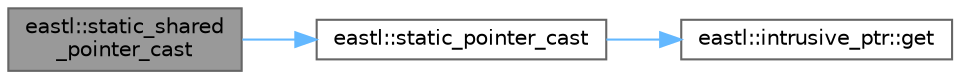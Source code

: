 digraph "eastl::static_shared_pointer_cast"
{
 // LATEX_PDF_SIZE
  bgcolor="transparent";
  edge [fontname=Helvetica,fontsize=10,labelfontname=Helvetica,labelfontsize=10];
  node [fontname=Helvetica,fontsize=10,shape=box,height=0.2,width=0.4];
  rankdir="LR";
  Node1 [id="Node000001",label="eastl::static_shared\l_pointer_cast",height=0.2,width=0.4,color="gray40", fillcolor="grey60", style="filled", fontcolor="black",tooltip=" "];
  Node1 -> Node2 [id="edge1_Node000001_Node000002",color="steelblue1",style="solid",tooltip=" "];
  Node2 [id="Node000002",label="eastl::static_pointer_cast",height=0.2,width=0.4,color="grey40", fillcolor="white", style="filled",URL="$namespaceeastl.html#a0b37a319be7977d7d2566d0faed63b0b",tooltip=" "];
  Node2 -> Node3 [id="edge2_Node000002_Node000003",color="steelblue1",style="solid",tooltip=" "];
  Node3 [id="Node000003",label="eastl::intrusive_ptr::get",height=0.2,width=0.4,color="grey40", fillcolor="white", style="filled",URL="$classeastl_1_1intrusive__ptr.html#afc002a507d73872017172b95537e2e36",tooltip=" "];
}
